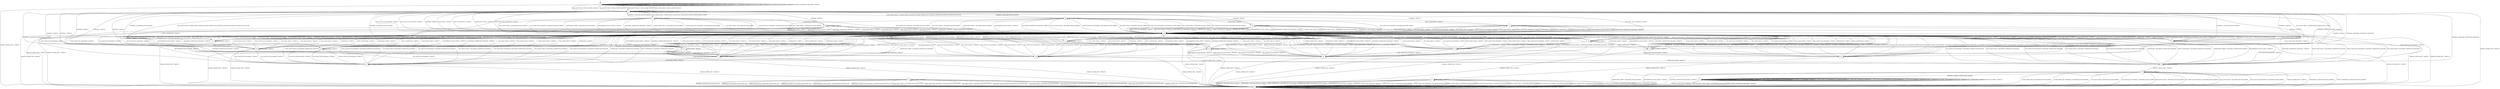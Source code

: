 digraph g {

	s0 [shape="circle" label="s0"];
	s1 [shape="circle" label="s1"];
	s2 [shape="circle" label="s2"];
	s3 [shape="circle" label="s3"];
	s4 [shape="circle" label="s4"];
	s5 [shape="circle" label="s5"];
	s6 [shape="circle" label="s6"];
	s7 [shape="circle" label="s7"];
	s8 [shape="circle" label="s8"];
	s9 [shape="circle" label="s9"];
	s10 [shape="circle" label="s10"];
	s11 [shape="circle" label="s11"];
	s12 [shape="circle" label="s12"];
	s13 [shape="circle" label="s13"];
	s14 [shape="circle" label="s14"];
	s15 [shape="circle" label="s15"];
	s16 [shape="circle" label="s16"];
	s17 [shape="circle" label="s17"];
	s18 [shape="circle" label="s18"];
	s19 [shape="circle" label="s19"];
	s20 [shape="circle" label="s20"];
	s21 [shape="circle" label="s21"];
	s22 [shape="circle" label="s22"];
	s23 [shape="circle" label="s23"];
	s24 [shape="circle" label="s24"];
	s25 [shape="circle" label="s25"];
	s26 [shape="circle" label="s26"];
	s27 [shape="circle" label="s27"];
	s28 [shape="circle" label="s28"];
	s0 -> s1 [label="ECDH_CLIENT_HELLO / HELLO_VERIFY_REQUEST"];
	s0 -> s0 [label="ECDH_CLIENT_KEY_EXCHANGE / TIMEOUT"];
	s0 -> s1 [label="DH_CLIENT_HELLO / HELLO_VERIFY_REQUEST"];
	s0 -> s0 [label="DH_CLIENT_KEY_EXCHANGE / TIMEOUT"];
	s0 -> s1 [label="PSK_CLIENT_HELLO / HELLO_VERIFY_REQUEST"];
	s0 -> s0 [label="PSK_CLIENT_KEY_EXCHANGE / TIMEOUT"];
	s0 -> s1 [label="RSA_CLIENT_HELLO / HELLO_VERIFY_REQUEST"];
	s0 -> s0 [label="RSA_CLIENT_KEY_EXCHANGE / TIMEOUT"];
	s0 -> s3 [label="CHANGE_CIPHER_SPEC / TIMEOUT"];
	s0 -> s0 [label="FINISHED / TIMEOUT"];
	s0 -> s0 [label="APPLICATION / TIMEOUT"];
	s0 -> s0 [label="CERTIFICATE / TIMEOUT"];
	s0 -> s0 [label="EMPTY_CERTIFICATE / TIMEOUT"];
	s0 -> s0 [label="CERTIFICATE_VERIFY / TIMEOUT"];
	s0 -> s0 [label="Alert(WARNING,CLOSE_NOTIFY) / TIMEOUT"];
	s0 -> s0 [label="Alert(FATAL,UNEXPECTED_MESSAGE) / TIMEOUT"];
	s1 -> s9 [label="ECDH_CLIENT_HELLO / SERVER_HELLO,CERTIFICATE,ECDHE_SERVER_KEY_EXCHANGE,CERTIFICATE_REQUEST,SERVER_HELLO_DONE"];
	s1 -> s20 [label="ECDH_CLIENT_KEY_EXCHANGE / TIMEOUT"];
	s1 -> s16 [label="DH_CLIENT_HELLO / SERVER_HELLO,CERTIFICATE,DHE_SERVER_KEY_EXCHANGE,CERTIFICATE_REQUEST,SERVER_HELLO_DONE"];
	s1 -> s20 [label="DH_CLIENT_KEY_EXCHANGE / TIMEOUT"];
	s1 -> s4 [label="PSK_CLIENT_HELLO / SERVER_HELLO,SERVER_HELLO_DONE"];
	s1 -> s20 [label="PSK_CLIENT_KEY_EXCHANGE / TIMEOUT"];
	s1 -> s2 [label="RSA_CLIENT_HELLO / SERVER_HELLO,CERTIFICATE,CERTIFICATE_REQUEST,SERVER_HELLO_DONE"];
	s1 -> s20 [label="RSA_CLIENT_KEY_EXCHANGE / TIMEOUT"];
	s1 -> s3 [label="CHANGE_CIPHER_SPEC / TIMEOUT"];
	s1 -> s1 [label="FINISHED / TIMEOUT"];
	s1 -> s1 [label="APPLICATION / TIMEOUT"];
	s1 -> s20 [label="CERTIFICATE / TIMEOUT"];
	s1 -> s20 [label="EMPTY_CERTIFICATE / TIMEOUT"];
	s1 -> s20 [label="CERTIFICATE_VERIFY / TIMEOUT"];
	s1 -> s1 [label="Alert(WARNING,CLOSE_NOTIFY) / TIMEOUT"];
	s1 -> s1 [label="Alert(FATAL,UNEXPECTED_MESSAGE) / TIMEOUT"];
	s2 -> s20 [label="ECDH_CLIENT_HELLO / Alert(FATAL,DECODE_ERROR)"];
	s2 -> s20 [label="ECDH_CLIENT_KEY_EXCHANGE / Alert(FATAL,DECODE_ERROR)"];
	s2 -> s20 [label="DH_CLIENT_HELLO / Alert(FATAL,DECODE_ERROR)"];
	s2 -> s20 [label="DH_CLIENT_KEY_EXCHANGE / Alert(FATAL,DECODE_ERROR)"];
	s2 -> s20 [label="PSK_CLIENT_HELLO / Alert(FATAL,DECODE_ERROR)"];
	s2 -> s20 [label="PSK_CLIENT_KEY_EXCHANGE / Alert(FATAL,DECODE_ERROR)"];
	s2 -> s20 [label="RSA_CLIENT_HELLO / Alert(FATAL,DECODE_ERROR)"];
	s2 -> s20 [label="RSA_CLIENT_KEY_EXCHANGE / Alert(FATAL,DECODE_ERROR)"];
	s2 -> s3 [label="CHANGE_CIPHER_SPEC / TIMEOUT"];
	s2 -> s1 [label="FINISHED / Alert(FATAL,DECODE_ERROR)"];
	s2 -> s2 [label="APPLICATION / TIMEOUT"];
	s2 -> s6 [label="CERTIFICATE / TIMEOUT"];
	s2 -> s8 [label="EMPTY_CERTIFICATE / TIMEOUT"];
	s2 -> s20 [label="CERTIFICATE_VERIFY / Alert(FATAL,DECODE_ERROR)"];
	s2 -> s20 [label="Alert(WARNING,CLOSE_NOTIFY) / TIMEOUT"];
	s2 -> s20 [label="Alert(FATAL,UNEXPECTED_MESSAGE) / TIMEOUT"];
	s3 -> s3 [label="ECDH_CLIENT_HELLO / TIMEOUT"];
	s3 -> s3 [label="ECDH_CLIENT_KEY_EXCHANGE / TIMEOUT"];
	s3 -> s3 [label="DH_CLIENT_HELLO / TIMEOUT"];
	s3 -> s3 [label="DH_CLIENT_KEY_EXCHANGE / TIMEOUT"];
	s3 -> s3 [label="PSK_CLIENT_HELLO / TIMEOUT"];
	s3 -> s3 [label="PSK_CLIENT_KEY_EXCHANGE / TIMEOUT"];
	s3 -> s3 [label="RSA_CLIENT_HELLO / TIMEOUT"];
	s3 -> s3 [label="RSA_CLIENT_KEY_EXCHANGE / TIMEOUT"];
	s3 -> s3 [label="CHANGE_CIPHER_SPEC / TIMEOUT"];
	s3 -> s3 [label="FINISHED / TIMEOUT"];
	s3 -> s3 [label="APPLICATION / TIMEOUT"];
	s3 -> s3 [label="CERTIFICATE / TIMEOUT"];
	s3 -> s3 [label="EMPTY_CERTIFICATE / TIMEOUT"];
	s3 -> s3 [label="CERTIFICATE_VERIFY / TIMEOUT"];
	s3 -> s3 [label="Alert(WARNING,CLOSE_NOTIFY) / TIMEOUT"];
	s3 -> s3 [label="Alert(FATAL,UNEXPECTED_MESSAGE) / TIMEOUT"];
	s4 -> s20 [label="ECDH_CLIENT_HELLO / TIMEOUT"];
	s4 -> s20 [label="ECDH_CLIENT_KEY_EXCHANGE / TIMEOUT"];
	s4 -> s20 [label="DH_CLIENT_HELLO / TIMEOUT"];
	s4 -> s20 [label="DH_CLIENT_KEY_EXCHANGE / Alert(FATAL,UNKNOWN_PSK_IDENTITY)"];
	s4 -> s20 [label="PSK_CLIENT_HELLO / TIMEOUT"];
	s4 -> s5 [label="PSK_CLIENT_KEY_EXCHANGE / TIMEOUT"];
	s4 -> s20 [label="RSA_CLIENT_HELLO / TIMEOUT"];
	s4 -> s20 [label="RSA_CLIENT_KEY_EXCHANGE / Alert(FATAL,UNKNOWN_PSK_IDENTITY)"];
	s4 -> s3 [label="CHANGE_CIPHER_SPEC / TIMEOUT"];
	s4 -> s1 [label="FINISHED / TIMEOUT"];
	s4 -> s4 [label="APPLICATION / TIMEOUT"];
	s4 -> s20 [label="CERTIFICATE / TIMEOUT"];
	s4 -> s20 [label="EMPTY_CERTIFICATE / TIMEOUT"];
	s4 -> s20 [label="CERTIFICATE_VERIFY / TIMEOUT"];
	s4 -> s20 [label="Alert(WARNING,CLOSE_NOTIFY) / TIMEOUT"];
	s4 -> s20 [label="Alert(FATAL,UNEXPECTED_MESSAGE) / TIMEOUT"];
	s5 -> s20 [label="ECDH_CLIENT_HELLO / Alert(FATAL,UNEXPECTED_MESSAGE)"];
	s5 -> s20 [label="ECDH_CLIENT_KEY_EXCHANGE / Alert(FATAL,UNEXPECTED_MESSAGE)"];
	s5 -> s20 [label="DH_CLIENT_HELLO / Alert(FATAL,UNEXPECTED_MESSAGE)"];
	s5 -> s20 [label="DH_CLIENT_KEY_EXCHANGE / Alert(FATAL,UNEXPECTED_MESSAGE)"];
	s5 -> s20 [label="PSK_CLIENT_HELLO / Alert(FATAL,UNEXPECTED_MESSAGE)"];
	s5 -> s20 [label="PSK_CLIENT_KEY_EXCHANGE / Alert(FATAL,UNEXPECTED_MESSAGE)"];
	s5 -> s20 [label="RSA_CLIENT_HELLO / Alert(FATAL,UNEXPECTED_MESSAGE)"];
	s5 -> s20 [label="RSA_CLIENT_KEY_EXCHANGE / Alert(FATAL,UNEXPECTED_MESSAGE)"];
	s5 -> s11 [label="CHANGE_CIPHER_SPEC / TIMEOUT"];
	s5 -> s1 [label="FINISHED / Alert(FATAL,UNEXPECTED_MESSAGE)"];
	s5 -> s5 [label="APPLICATION / TIMEOUT"];
	s5 -> s20 [label="CERTIFICATE / Alert(FATAL,UNEXPECTED_MESSAGE)"];
	s5 -> s20 [label="EMPTY_CERTIFICATE / Alert(FATAL,UNEXPECTED_MESSAGE)"];
	s5 -> s20 [label="CERTIFICATE_VERIFY / Alert(FATAL,UNEXPECTED_MESSAGE)"];
	s5 -> s20 [label="Alert(WARNING,CLOSE_NOTIFY) / TIMEOUT"];
	s5 -> s20 [label="Alert(FATAL,UNEXPECTED_MESSAGE) / TIMEOUT"];
	s6 -> s20 [label="ECDH_CLIENT_HELLO / TIMEOUT"];
	s6 -> s7 [label="ECDH_CLIENT_KEY_EXCHANGE / TIMEOUT"];
	s6 -> s20 [label="DH_CLIENT_HELLO / TIMEOUT"];
	s6 -> s7 [label="DH_CLIENT_KEY_EXCHANGE / TIMEOUT"];
	s6 -> s20 [label="PSK_CLIENT_HELLO / TIMEOUT"];
	s6 -> s7 [label="PSK_CLIENT_KEY_EXCHANGE / TIMEOUT"];
	s6 -> s20 [label="RSA_CLIENT_HELLO / TIMEOUT"];
	s6 -> s19 [label="RSA_CLIENT_KEY_EXCHANGE / TIMEOUT"];
	s6 -> s3 [label="CHANGE_CIPHER_SPEC / TIMEOUT"];
	s6 -> s1 [label="FINISHED / TIMEOUT"];
	s6 -> s6 [label="APPLICATION / TIMEOUT"];
	s6 -> s20 [label="CERTIFICATE / TIMEOUT"];
	s6 -> s20 [label="EMPTY_CERTIFICATE / TIMEOUT"];
	s6 -> s20 [label="CERTIFICATE_VERIFY / TIMEOUT"];
	s6 -> s20 [label="Alert(WARNING,CLOSE_NOTIFY) / TIMEOUT"];
	s6 -> s20 [label="Alert(FATAL,UNEXPECTED_MESSAGE) / TIMEOUT"];
	s7 -> s20 [label="ECDH_CLIENT_HELLO / TIMEOUT"];
	s7 -> s20 [label="ECDH_CLIENT_KEY_EXCHANGE / TIMEOUT"];
	s7 -> s20 [label="DH_CLIENT_HELLO / TIMEOUT"];
	s7 -> s20 [label="DH_CLIENT_KEY_EXCHANGE / TIMEOUT"];
	s7 -> s20 [label="PSK_CLIENT_HELLO / TIMEOUT"];
	s7 -> s20 [label="PSK_CLIENT_KEY_EXCHANGE / TIMEOUT"];
	s7 -> s20 [label="RSA_CLIENT_HELLO / TIMEOUT"];
	s7 -> s20 [label="RSA_CLIENT_KEY_EXCHANGE / TIMEOUT"];
	s7 -> s3 [label="CHANGE_CIPHER_SPEC / TIMEOUT"];
	s7 -> s1 [label="FINISHED / TIMEOUT"];
	s7 -> s7 [label="APPLICATION / TIMEOUT"];
	s7 -> s20 [label="CERTIFICATE / TIMEOUT"];
	s7 -> s20 [label="EMPTY_CERTIFICATE / TIMEOUT"];
	s7 -> s13 [label="CERTIFICATE_VERIFY / TIMEOUT"];
	s7 -> s20 [label="Alert(WARNING,CLOSE_NOTIFY) / TIMEOUT"];
	s7 -> s20 [label="Alert(FATAL,UNEXPECTED_MESSAGE) / TIMEOUT"];
	s8 -> s20 [label="ECDH_CLIENT_HELLO / TIMEOUT"];
	s8 -> s13 [label="ECDH_CLIENT_KEY_EXCHANGE / TIMEOUT"];
	s8 -> s20 [label="DH_CLIENT_HELLO / TIMEOUT"];
	s8 -> s13 [label="DH_CLIENT_KEY_EXCHANGE / TIMEOUT"];
	s8 -> s20 [label="PSK_CLIENT_HELLO / TIMEOUT"];
	s8 -> s13 [label="PSK_CLIENT_KEY_EXCHANGE / TIMEOUT"];
	s8 -> s20 [label="RSA_CLIENT_HELLO / TIMEOUT"];
	s8 -> s5 [label="RSA_CLIENT_KEY_EXCHANGE / TIMEOUT"];
	s8 -> s3 [label="CHANGE_CIPHER_SPEC / TIMEOUT"];
	s8 -> s1 [label="FINISHED / TIMEOUT"];
	s8 -> s8 [label="APPLICATION / TIMEOUT"];
	s8 -> s20 [label="CERTIFICATE / TIMEOUT"];
	s8 -> s20 [label="EMPTY_CERTIFICATE / TIMEOUT"];
	s8 -> s20 [label="CERTIFICATE_VERIFY / TIMEOUT"];
	s8 -> s20 [label="Alert(WARNING,CLOSE_NOTIFY) / TIMEOUT"];
	s8 -> s20 [label="Alert(FATAL,UNEXPECTED_MESSAGE) / TIMEOUT"];
	s9 -> s20 [label="ECDH_CLIENT_HELLO / Alert(FATAL,DECODE_ERROR)"];
	s9 -> s20 [label="ECDH_CLIENT_KEY_EXCHANGE / Alert(FATAL,DECODE_ERROR)"];
	s9 -> s20 [label="DH_CLIENT_HELLO / Alert(FATAL,DECODE_ERROR)"];
	s9 -> s20 [label="DH_CLIENT_KEY_EXCHANGE / Alert(FATAL,DECODE_ERROR)"];
	s9 -> s20 [label="PSK_CLIENT_HELLO / Alert(FATAL,DECODE_ERROR)"];
	s9 -> s20 [label="PSK_CLIENT_KEY_EXCHANGE / Alert(FATAL,DECODE_ERROR)"];
	s9 -> s20 [label="RSA_CLIENT_HELLO / Alert(FATAL,DECODE_ERROR)"];
	s9 -> s20 [label="RSA_CLIENT_KEY_EXCHANGE / Alert(FATAL,DECODE_ERROR)"];
	s9 -> s3 [label="CHANGE_CIPHER_SPEC / TIMEOUT"];
	s9 -> s1 [label="FINISHED / Alert(FATAL,DECODE_ERROR)"];
	s9 -> s9 [label="APPLICATION / TIMEOUT"];
	s9 -> s10 [label="CERTIFICATE / TIMEOUT"];
	s9 -> s15 [label="EMPTY_CERTIFICATE / TIMEOUT"];
	s9 -> s20 [label="CERTIFICATE_VERIFY / Alert(FATAL,DECODE_ERROR)"];
	s9 -> s20 [label="Alert(WARNING,CLOSE_NOTIFY) / TIMEOUT"];
	s9 -> s20 [label="Alert(FATAL,UNEXPECTED_MESSAGE) / TIMEOUT"];
	s10 -> s20 [label="ECDH_CLIENT_HELLO / TIMEOUT"];
	s10 -> s19 [label="ECDH_CLIENT_KEY_EXCHANGE / TIMEOUT"];
	s10 -> s20 [label="DH_CLIENT_HELLO / TIMEOUT"];
	s10 -> s20 [label="DH_CLIENT_KEY_EXCHANGE / TIMEOUT"];
	s10 -> s20 [label="PSK_CLIENT_HELLO / TIMEOUT"];
	s10 -> s20 [label="PSK_CLIENT_KEY_EXCHANGE / TIMEOUT"];
	s10 -> s20 [label="RSA_CLIENT_HELLO / TIMEOUT"];
	s10 -> s20 [label="RSA_CLIENT_KEY_EXCHANGE / TIMEOUT"];
	s10 -> s3 [label="CHANGE_CIPHER_SPEC / TIMEOUT"];
	s10 -> s1 [label="FINISHED / TIMEOUT"];
	s10 -> s10 [label="APPLICATION / TIMEOUT"];
	s10 -> s20 [label="CERTIFICATE / TIMEOUT"];
	s10 -> s20 [label="EMPTY_CERTIFICATE / TIMEOUT"];
	s10 -> s20 [label="CERTIFICATE_VERIFY / TIMEOUT"];
	s10 -> s20 [label="Alert(WARNING,CLOSE_NOTIFY) / TIMEOUT"];
	s10 -> s20 [label="Alert(FATAL,UNEXPECTED_MESSAGE) / TIMEOUT"];
	s11 -> s3 [label="ECDH_CLIENT_HELLO / Alert(FATAL,DECODE_ERROR)"];
	s11 -> s3 [label="ECDH_CLIENT_KEY_EXCHANGE / Alert(FATAL,DECODE_ERROR)"];
	s11 -> s3 [label="DH_CLIENT_HELLO / Alert(FATAL,DECODE_ERROR)"];
	s11 -> s3 [label="DH_CLIENT_KEY_EXCHANGE / Alert(FATAL,DECODE_ERROR)"];
	s11 -> s3 [label="PSK_CLIENT_HELLO / Alert(FATAL,DECODE_ERROR)"];
	s11 -> s3 [label="PSK_CLIENT_KEY_EXCHANGE / Alert(FATAL,DECODE_ERROR)"];
	s11 -> s3 [label="RSA_CLIENT_HELLO / Alert(FATAL,DECODE_ERROR)"];
	s11 -> s3 [label="RSA_CLIENT_KEY_EXCHANGE / Alert(FATAL,DECODE_ERROR)"];
	s11 -> s3 [label="CHANGE_CIPHER_SPEC / TIMEOUT"];
	s11 -> s12 [label="FINISHED / CHANGE_CIPHER_SPEC,FINISHED"];
	s11 -> s11 [label="APPLICATION / TIMEOUT"];
	s11 -> s3 [label="CERTIFICATE / Alert(FATAL,DECODE_ERROR)"];
	s11 -> s3 [label="EMPTY_CERTIFICATE / Alert(FATAL,DECODE_ERROR)"];
	s11 -> s3 [label="CERTIFICATE_VERIFY / Alert(FATAL,DECODE_ERROR)"];
	s11 -> s3 [label="Alert(WARNING,CLOSE_NOTIFY) / TIMEOUT"];
	s11 -> s3 [label="Alert(FATAL,UNEXPECTED_MESSAGE) / TIMEOUT"];
	s12 -> s12 [label="ECDH_CLIENT_HELLO / Alert(WARNING,NO_RENEGOTIATION)"];
	s12 -> s12 [label="ECDH_CLIENT_KEY_EXCHANGE / TIMEOUT"];
	s12 -> s12 [label="DH_CLIENT_HELLO / Alert(WARNING,NO_RENEGOTIATION)"];
	s12 -> s12 [label="DH_CLIENT_KEY_EXCHANGE / TIMEOUT"];
	s12 -> s12 [label="PSK_CLIENT_HELLO / Alert(WARNING,NO_RENEGOTIATION)"];
	s12 -> s12 [label="PSK_CLIENT_KEY_EXCHANGE / TIMEOUT"];
	s12 -> s12 [label="RSA_CLIENT_HELLO / Alert(WARNING,NO_RENEGOTIATION)"];
	s12 -> s12 [label="RSA_CLIENT_KEY_EXCHANGE / TIMEOUT"];
	s12 -> s3 [label="CHANGE_CIPHER_SPEC / TIMEOUT"];
	s12 -> s12 [label="FINISHED / TIMEOUT"];
	s12 -> s12 [label="APPLICATION / APPLICATION"];
	s12 -> s12 [label="CERTIFICATE / TIMEOUT"];
	s12 -> s12 [label="EMPTY_CERTIFICATE / TIMEOUT"];
	s12 -> s12 [label="CERTIFICATE_VERIFY / TIMEOUT"];
	s12 -> s3 [label="Alert(WARNING,CLOSE_NOTIFY) / Alert(WARNING,CLOSE_NOTIFY)"];
	s12 -> s3 [label="Alert(FATAL,UNEXPECTED_MESSAGE) / TIMEOUT"];
	s13 -> s20 [label="ECDH_CLIENT_HELLO / Alert(FATAL,UNEXPECTED_MESSAGE)"];
	s13 -> s20 [label="ECDH_CLIENT_KEY_EXCHANGE / Alert(FATAL,UNEXPECTED_MESSAGE)"];
	s13 -> s20 [label="DH_CLIENT_HELLO / Alert(FATAL,UNEXPECTED_MESSAGE)"];
	s13 -> s20 [label="DH_CLIENT_KEY_EXCHANGE / Alert(FATAL,UNEXPECTED_MESSAGE)"];
	s13 -> s20 [label="PSK_CLIENT_HELLO / Alert(FATAL,UNEXPECTED_MESSAGE)"];
	s13 -> s20 [label="PSK_CLIENT_KEY_EXCHANGE / Alert(FATAL,UNEXPECTED_MESSAGE)"];
	s13 -> s20 [label="RSA_CLIENT_HELLO / Alert(FATAL,UNEXPECTED_MESSAGE)"];
	s13 -> s20 [label="RSA_CLIENT_KEY_EXCHANGE / Alert(FATAL,UNEXPECTED_MESSAGE)"];
	s13 -> s14 [label="CHANGE_CIPHER_SPEC / TIMEOUT"];
	s13 -> s1 [label="FINISHED / Alert(FATAL,UNEXPECTED_MESSAGE)"];
	s13 -> s13 [label="APPLICATION / TIMEOUT"];
	s13 -> s20 [label="CERTIFICATE / Alert(FATAL,UNEXPECTED_MESSAGE)"];
	s13 -> s20 [label="EMPTY_CERTIFICATE / Alert(FATAL,UNEXPECTED_MESSAGE)"];
	s13 -> s20 [label="CERTIFICATE_VERIFY / Alert(FATAL,UNEXPECTED_MESSAGE)"];
	s13 -> s20 [label="Alert(WARNING,CLOSE_NOTIFY) / TIMEOUT"];
	s13 -> s20 [label="Alert(FATAL,UNEXPECTED_MESSAGE) / TIMEOUT"];
	s14 -> s3 [label="ECDH_CLIENT_HELLO / Alert(FATAL,BAD_RECORD_MAC)"];
	s14 -> s3 [label="ECDH_CLIENT_KEY_EXCHANGE / Alert(FATAL,BAD_RECORD_MAC)"];
	s14 -> s3 [label="DH_CLIENT_HELLO / Alert(FATAL,BAD_RECORD_MAC)"];
	s14 -> s3 [label="DH_CLIENT_KEY_EXCHANGE / Alert(FATAL,BAD_RECORD_MAC)"];
	s14 -> s3 [label="PSK_CLIENT_HELLO / Alert(FATAL,BAD_RECORD_MAC)"];
	s14 -> s3 [label="PSK_CLIENT_KEY_EXCHANGE / Alert(FATAL,BAD_RECORD_MAC)"];
	s14 -> s3 [label="RSA_CLIENT_HELLO / Alert(FATAL,BAD_RECORD_MAC)"];
	s14 -> s3 [label="RSA_CLIENT_KEY_EXCHANGE / Alert(FATAL,BAD_RECORD_MAC)"];
	s14 -> s3 [label="CHANGE_CIPHER_SPEC / Alert(FATAL,BAD_RECORD_MAC)"];
	s14 -> s3 [label="FINISHED / Alert(FATAL,BAD_RECORD_MAC)"];
	s14 -> s14 [label="APPLICATION / TIMEOUT"];
	s14 -> s3 [label="CERTIFICATE / Alert(FATAL,BAD_RECORD_MAC)"];
	s14 -> s3 [label="EMPTY_CERTIFICATE / Alert(FATAL,BAD_RECORD_MAC)"];
	s14 -> s3 [label="CERTIFICATE_VERIFY / Alert(FATAL,BAD_RECORD_MAC)"];
	s14 -> s3 [label="Alert(WARNING,CLOSE_NOTIFY) / Alert(FATAL,BAD_RECORD_MAC)"];
	s14 -> s3 [label="Alert(FATAL,UNEXPECTED_MESSAGE) / Alert(FATAL,BAD_RECORD_MAC)"];
	s15 -> s20 [label="ECDH_CLIENT_HELLO / TIMEOUT"];
	s15 -> s5 [label="ECDH_CLIENT_KEY_EXCHANGE / TIMEOUT"];
	s15 -> s20 [label="DH_CLIENT_HELLO / TIMEOUT"];
	s15 -> s20 [label="DH_CLIENT_KEY_EXCHANGE / TIMEOUT"];
	s15 -> s20 [label="PSK_CLIENT_HELLO / TIMEOUT"];
	s15 -> s20 [label="PSK_CLIENT_KEY_EXCHANGE / TIMEOUT"];
	s15 -> s20 [label="RSA_CLIENT_HELLO / TIMEOUT"];
	s15 -> s20 [label="RSA_CLIENT_KEY_EXCHANGE / TIMEOUT"];
	s15 -> s3 [label="CHANGE_CIPHER_SPEC / TIMEOUT"];
	s15 -> s1 [label="FINISHED / TIMEOUT"];
	s15 -> s15 [label="APPLICATION / TIMEOUT"];
	s15 -> s20 [label="CERTIFICATE / TIMEOUT"];
	s15 -> s20 [label="EMPTY_CERTIFICATE / TIMEOUT"];
	s15 -> s20 [label="CERTIFICATE_VERIFY / TIMEOUT"];
	s15 -> s20 [label="Alert(WARNING,CLOSE_NOTIFY) / TIMEOUT"];
	s15 -> s20 [label="Alert(FATAL,UNEXPECTED_MESSAGE) / TIMEOUT"];
	s16 -> s20 [label="ECDH_CLIENT_HELLO / Alert(FATAL,DECODE_ERROR)"];
	s16 -> s20 [label="ECDH_CLIENT_KEY_EXCHANGE / Alert(FATAL,DECODE_ERROR)"];
	s16 -> s20 [label="DH_CLIENT_HELLO / Alert(FATAL,DECODE_ERROR)"];
	s16 -> s20 [label="DH_CLIENT_KEY_EXCHANGE / Alert(FATAL,DECODE_ERROR)"];
	s16 -> s20 [label="PSK_CLIENT_HELLO / Alert(FATAL,DECODE_ERROR)"];
	s16 -> s20 [label="PSK_CLIENT_KEY_EXCHANGE / Alert(FATAL,DECODE_ERROR)"];
	s16 -> s20 [label="RSA_CLIENT_HELLO / Alert(FATAL,DECODE_ERROR)"];
	s16 -> s20 [label="RSA_CLIENT_KEY_EXCHANGE / Alert(FATAL,DECODE_ERROR)"];
	s16 -> s3 [label="CHANGE_CIPHER_SPEC / TIMEOUT"];
	s16 -> s1 [label="FINISHED / Alert(FATAL,DECODE_ERROR)"];
	s16 -> s16 [label="APPLICATION / TIMEOUT"];
	s16 -> s17 [label="CERTIFICATE / TIMEOUT"];
	s16 -> s18 [label="EMPTY_CERTIFICATE / TIMEOUT"];
	s16 -> s20 [label="CERTIFICATE_VERIFY / Alert(FATAL,DECODE_ERROR)"];
	s16 -> s20 [label="Alert(WARNING,CLOSE_NOTIFY) / TIMEOUT"];
	s16 -> s20 [label="Alert(FATAL,UNEXPECTED_MESSAGE) / TIMEOUT"];
	s17 -> s20 [label="ECDH_CLIENT_HELLO / TIMEOUT"];
	s17 -> s20 [label="ECDH_CLIENT_KEY_EXCHANGE / TIMEOUT"];
	s17 -> s20 [label="DH_CLIENT_HELLO / TIMEOUT"];
	s17 -> s19 [label="DH_CLIENT_KEY_EXCHANGE / TIMEOUT"];
	s17 -> s20 [label="PSK_CLIENT_HELLO / TIMEOUT"];
	s17 -> s7 [label="PSK_CLIENT_KEY_EXCHANGE / TIMEOUT"];
	s17 -> s20 [label="RSA_CLIENT_HELLO / TIMEOUT"];
	s17 -> s7 [label="RSA_CLIENT_KEY_EXCHANGE / TIMEOUT"];
	s17 -> s3 [label="CHANGE_CIPHER_SPEC / TIMEOUT"];
	s17 -> s1 [label="FINISHED / TIMEOUT"];
	s17 -> s17 [label="APPLICATION / TIMEOUT"];
	s17 -> s20 [label="CERTIFICATE / TIMEOUT"];
	s17 -> s20 [label="EMPTY_CERTIFICATE / TIMEOUT"];
	s17 -> s20 [label="CERTIFICATE_VERIFY / TIMEOUT"];
	s17 -> s20 [label="Alert(WARNING,CLOSE_NOTIFY) / TIMEOUT"];
	s17 -> s20 [label="Alert(FATAL,UNEXPECTED_MESSAGE) / TIMEOUT"];
	s18 -> s20 [label="ECDH_CLIENT_HELLO / TIMEOUT"];
	s18 -> s20 [label="ECDH_CLIENT_KEY_EXCHANGE / TIMEOUT"];
	s18 -> s20 [label="DH_CLIENT_HELLO / TIMEOUT"];
	s18 -> s5 [label="DH_CLIENT_KEY_EXCHANGE / TIMEOUT"];
	s18 -> s20 [label="PSK_CLIENT_HELLO / TIMEOUT"];
	s18 -> s13 [label="PSK_CLIENT_KEY_EXCHANGE / TIMEOUT"];
	s18 -> s20 [label="RSA_CLIENT_HELLO / TIMEOUT"];
	s18 -> s13 [label="RSA_CLIENT_KEY_EXCHANGE / TIMEOUT"];
	s18 -> s3 [label="CHANGE_CIPHER_SPEC / TIMEOUT"];
	s18 -> s1 [label="FINISHED / TIMEOUT"];
	s18 -> s18 [label="APPLICATION / TIMEOUT"];
	s18 -> s20 [label="CERTIFICATE / TIMEOUT"];
	s18 -> s20 [label="EMPTY_CERTIFICATE / TIMEOUT"];
	s18 -> s20 [label="CERTIFICATE_VERIFY / TIMEOUT"];
	s18 -> s20 [label="Alert(WARNING,CLOSE_NOTIFY) / TIMEOUT"];
	s18 -> s20 [label="Alert(FATAL,UNEXPECTED_MESSAGE) / TIMEOUT"];
	s19 -> s20 [label="ECDH_CLIENT_HELLO / TIMEOUT"];
	s19 -> s20 [label="ECDH_CLIENT_KEY_EXCHANGE / TIMEOUT"];
	s19 -> s20 [label="DH_CLIENT_HELLO / TIMEOUT"];
	s19 -> s20 [label="DH_CLIENT_KEY_EXCHANGE / TIMEOUT"];
	s19 -> s20 [label="PSK_CLIENT_HELLO / TIMEOUT"];
	s19 -> s20 [label="PSK_CLIENT_KEY_EXCHANGE / TIMEOUT"];
	s19 -> s20 [label="RSA_CLIENT_HELLO / TIMEOUT"];
	s19 -> s20 [label="RSA_CLIENT_KEY_EXCHANGE / TIMEOUT"];
	s19 -> s3 [label="CHANGE_CIPHER_SPEC / TIMEOUT"];
	s19 -> s1 [label="FINISHED / TIMEOUT"];
	s19 -> s19 [label="APPLICATION / TIMEOUT"];
	s19 -> s20 [label="CERTIFICATE / TIMEOUT"];
	s19 -> s20 [label="EMPTY_CERTIFICATE / TIMEOUT"];
	s19 -> s5 [label="CERTIFICATE_VERIFY / TIMEOUT"];
	s19 -> s20 [label="Alert(WARNING,CLOSE_NOTIFY) / TIMEOUT"];
	s19 -> s20 [label="Alert(FATAL,UNEXPECTED_MESSAGE) / TIMEOUT"];
	s20 -> s24 [label="ECDH_CLIENT_HELLO / SERVER_HELLO,CERTIFICATE,ECDHE_SERVER_KEY_EXCHANGE,CERTIFICATE_REQUEST,SERVER_HELLO_DONE"];
	s20 -> s20 [label="ECDH_CLIENT_KEY_EXCHANGE / TIMEOUT"];
	s20 -> s16 [label="DH_CLIENT_HELLO / SERVER_HELLO,CERTIFICATE,DHE_SERVER_KEY_EXCHANGE,CERTIFICATE_REQUEST,SERVER_HELLO_DONE"];
	s20 -> s20 [label="DH_CLIENT_KEY_EXCHANGE / TIMEOUT"];
	s20 -> s4 [label="PSK_CLIENT_HELLO / SERVER_HELLO,SERVER_HELLO_DONE"];
	s20 -> s20 [label="PSK_CLIENT_KEY_EXCHANGE / TIMEOUT"];
	s20 -> s21 [label="RSA_CLIENT_HELLO / SERVER_HELLO,CERTIFICATE,CERTIFICATE_REQUEST,SERVER_HELLO_DONE"];
	s20 -> s20 [label="RSA_CLIENT_KEY_EXCHANGE / TIMEOUT"];
	s20 -> s3 [label="CHANGE_CIPHER_SPEC / TIMEOUT"];
	s20 -> s1 [label="FINISHED / TIMEOUT"];
	s20 -> s20 [label="APPLICATION / TIMEOUT"];
	s20 -> s20 [label="CERTIFICATE / TIMEOUT"];
	s20 -> s20 [label="EMPTY_CERTIFICATE / TIMEOUT"];
	s20 -> s20 [label="CERTIFICATE_VERIFY / TIMEOUT"];
	s20 -> s20 [label="Alert(WARNING,CLOSE_NOTIFY) / TIMEOUT"];
	s20 -> s20 [label="Alert(FATAL,UNEXPECTED_MESSAGE) / TIMEOUT"];
	s21 -> s20 [label="ECDH_CLIENT_HELLO / Alert(FATAL,DECODE_ERROR)"];
	s21 -> s20 [label="ECDH_CLIENT_KEY_EXCHANGE / Alert(FATAL,DECODE_ERROR)"];
	s21 -> s20 [label="DH_CLIENT_HELLO / Alert(FATAL,DECODE_ERROR)"];
	s21 -> s20 [label="DH_CLIENT_KEY_EXCHANGE / Alert(FATAL,DECODE_ERROR)"];
	s21 -> s20 [label="PSK_CLIENT_HELLO / Alert(FATAL,DECODE_ERROR)"];
	s21 -> s20 [label="PSK_CLIENT_KEY_EXCHANGE / Alert(FATAL,DECODE_ERROR)"];
	s21 -> s20 [label="RSA_CLIENT_HELLO / Alert(FATAL,DECODE_ERROR)"];
	s21 -> s20 [label="RSA_CLIENT_KEY_EXCHANGE / Alert(FATAL,DECODE_ERROR)"];
	s21 -> s3 [label="CHANGE_CIPHER_SPEC / TIMEOUT"];
	s21 -> s1 [label="FINISHED / Alert(FATAL,DECODE_ERROR)"];
	s21 -> s21 [label="APPLICATION / TIMEOUT"];
	s21 -> s22 [label="CERTIFICATE / TIMEOUT"];
	s21 -> s8 [label="EMPTY_CERTIFICATE / TIMEOUT"];
	s21 -> s20 [label="CERTIFICATE_VERIFY / Alert(FATAL,DECODE_ERROR)"];
	s21 -> s20 [label="Alert(WARNING,CLOSE_NOTIFY) / TIMEOUT"];
	s21 -> s20 [label="Alert(FATAL,UNEXPECTED_MESSAGE) / TIMEOUT"];
	s22 -> s20 [label="ECDH_CLIENT_HELLO / TIMEOUT"];
	s22 -> s23 [label="ECDH_CLIENT_KEY_EXCHANGE / TIMEOUT"];
	s22 -> s20 [label="DH_CLIENT_HELLO / TIMEOUT"];
	s22 -> s23 [label="DH_CLIENT_KEY_EXCHANGE / TIMEOUT"];
	s22 -> s20 [label="PSK_CLIENT_HELLO / TIMEOUT"];
	s22 -> s23 [label="PSK_CLIENT_KEY_EXCHANGE / TIMEOUT"];
	s22 -> s20 [label="RSA_CLIENT_HELLO / TIMEOUT"];
	s22 -> s23 [label="RSA_CLIENT_KEY_EXCHANGE / TIMEOUT"];
	s22 -> s3 [label="CHANGE_CIPHER_SPEC / TIMEOUT"];
	s22 -> s1 [label="FINISHED / TIMEOUT"];
	s22 -> s22 [label="APPLICATION / TIMEOUT"];
	s22 -> s20 [label="CERTIFICATE / TIMEOUT"];
	s22 -> s20 [label="EMPTY_CERTIFICATE / TIMEOUT"];
	s22 -> s20 [label="CERTIFICATE_VERIFY / TIMEOUT"];
	s22 -> s20 [label="Alert(WARNING,CLOSE_NOTIFY) / TIMEOUT"];
	s22 -> s20 [label="Alert(FATAL,UNEXPECTED_MESSAGE) / TIMEOUT"];
	s23 -> s20 [label="ECDH_CLIENT_HELLO / TIMEOUT"];
	s23 -> s20 [label="ECDH_CLIENT_KEY_EXCHANGE / TIMEOUT"];
	s23 -> s20 [label="DH_CLIENT_HELLO / TIMEOUT"];
	s23 -> s20 [label="DH_CLIENT_KEY_EXCHANGE / TIMEOUT"];
	s23 -> s20 [label="PSK_CLIENT_HELLO / TIMEOUT"];
	s23 -> s20 [label="PSK_CLIENT_KEY_EXCHANGE / TIMEOUT"];
	s23 -> s20 [label="RSA_CLIENT_HELLO / TIMEOUT"];
	s23 -> s20 [label="RSA_CLIENT_KEY_EXCHANGE / TIMEOUT"];
	s23 -> s3 [label="CHANGE_CIPHER_SPEC / TIMEOUT"];
	s23 -> s1 [label="FINISHED / TIMEOUT"];
	s23 -> s23 [label="APPLICATION / TIMEOUT"];
	s23 -> s20 [label="CERTIFICATE / TIMEOUT"];
	s23 -> s20 [label="EMPTY_CERTIFICATE / TIMEOUT"];
	s23 -> s20 [label="CERTIFICATE_VERIFY / TIMEOUT"];
	s23 -> s20 [label="Alert(WARNING,CLOSE_NOTIFY) / TIMEOUT"];
	s23 -> s20 [label="Alert(FATAL,UNEXPECTED_MESSAGE) / TIMEOUT"];
	s24 -> s20 [label="ECDH_CLIENT_HELLO / Alert(FATAL,DECODE_ERROR)"];
	s24 -> s20 [label="ECDH_CLIENT_KEY_EXCHANGE / Alert(FATAL,DECODE_ERROR)"];
	s24 -> s20 [label="DH_CLIENT_HELLO / Alert(FATAL,DECODE_ERROR)"];
	s24 -> s20 [label="DH_CLIENT_KEY_EXCHANGE / Alert(FATAL,DECODE_ERROR)"];
	s24 -> s20 [label="PSK_CLIENT_HELLO / Alert(FATAL,DECODE_ERROR)"];
	s24 -> s20 [label="PSK_CLIENT_KEY_EXCHANGE / Alert(FATAL,DECODE_ERROR)"];
	s24 -> s20 [label="RSA_CLIENT_HELLO / Alert(FATAL,DECODE_ERROR)"];
	s24 -> s20 [label="RSA_CLIENT_KEY_EXCHANGE / Alert(FATAL,DECODE_ERROR)"];
	s24 -> s3 [label="CHANGE_CIPHER_SPEC / TIMEOUT"];
	s24 -> s1 [label="FINISHED / Alert(FATAL,DECODE_ERROR)"];
	s24 -> s24 [label="APPLICATION / TIMEOUT"];
	s24 -> s28 [label="CERTIFICATE / TIMEOUT"];
	s24 -> s25 [label="EMPTY_CERTIFICATE / TIMEOUT"];
	s24 -> s20 [label="CERTIFICATE_VERIFY / Alert(FATAL,DECODE_ERROR)"];
	s24 -> s20 [label="Alert(WARNING,CLOSE_NOTIFY) / TIMEOUT"];
	s24 -> s20 [label="Alert(FATAL,UNEXPECTED_MESSAGE) / TIMEOUT"];
	s25 -> s20 [label="ECDH_CLIENT_HELLO / TIMEOUT"];
	s25 -> s26 [label="ECDH_CLIENT_KEY_EXCHANGE / TIMEOUT"];
	s25 -> s20 [label="DH_CLIENT_HELLO / TIMEOUT"];
	s25 -> s20 [label="DH_CLIENT_KEY_EXCHANGE / TIMEOUT"];
	s25 -> s20 [label="PSK_CLIENT_HELLO / TIMEOUT"];
	s25 -> s20 [label="PSK_CLIENT_KEY_EXCHANGE / TIMEOUT"];
	s25 -> s20 [label="RSA_CLIENT_HELLO / TIMEOUT"];
	s25 -> s20 [label="RSA_CLIENT_KEY_EXCHANGE / TIMEOUT"];
	s25 -> s3 [label="CHANGE_CIPHER_SPEC / TIMEOUT"];
	s25 -> s1 [label="FINISHED / TIMEOUT"];
	s25 -> s25 [label="APPLICATION / TIMEOUT"];
	s25 -> s20 [label="CERTIFICATE / TIMEOUT"];
	s25 -> s20 [label="EMPTY_CERTIFICATE / TIMEOUT"];
	s25 -> s20 [label="CERTIFICATE_VERIFY / TIMEOUT"];
	s25 -> s20 [label="Alert(WARNING,CLOSE_NOTIFY) / TIMEOUT"];
	s25 -> s20 [label="Alert(FATAL,UNEXPECTED_MESSAGE) / TIMEOUT"];
	s26 -> s20 [label="ECDH_CLIENT_HELLO / Alert(FATAL,UNEXPECTED_MESSAGE)"];
	s26 -> s20 [label="ECDH_CLIENT_KEY_EXCHANGE / Alert(FATAL,UNEXPECTED_MESSAGE)"];
	s26 -> s20 [label="DH_CLIENT_HELLO / Alert(FATAL,UNEXPECTED_MESSAGE)"];
	s26 -> s20 [label="DH_CLIENT_KEY_EXCHANGE / Alert(FATAL,UNEXPECTED_MESSAGE)"];
	s26 -> s20 [label="PSK_CLIENT_HELLO / Alert(FATAL,UNEXPECTED_MESSAGE)"];
	s26 -> s20 [label="PSK_CLIENT_KEY_EXCHANGE / Alert(FATAL,UNEXPECTED_MESSAGE)"];
	s26 -> s20 [label="RSA_CLIENT_HELLO / Alert(FATAL,UNEXPECTED_MESSAGE)"];
	s26 -> s20 [label="RSA_CLIENT_KEY_EXCHANGE / Alert(FATAL,UNEXPECTED_MESSAGE)"];
	s26 -> s27 [label="CHANGE_CIPHER_SPEC / TIMEOUT"];
	s26 -> s1 [label="FINISHED / Alert(FATAL,UNEXPECTED_MESSAGE)"];
	s26 -> s26 [label="APPLICATION / TIMEOUT"];
	s26 -> s20 [label="CERTIFICATE / Alert(FATAL,UNEXPECTED_MESSAGE)"];
	s26 -> s20 [label="EMPTY_CERTIFICATE / Alert(FATAL,UNEXPECTED_MESSAGE)"];
	s26 -> s20 [label="CERTIFICATE_VERIFY / Alert(FATAL,UNEXPECTED_MESSAGE)"];
	s26 -> s20 [label="Alert(WARNING,CLOSE_NOTIFY) / TIMEOUT"];
	s26 -> s20 [label="Alert(FATAL,UNEXPECTED_MESSAGE) / TIMEOUT"];
	s27 -> s3 [label="ECDH_CLIENT_HELLO / Alert(FATAL,DECODE_ERROR)"];
	s27 -> s3 [label="ECDH_CLIENT_KEY_EXCHANGE / Alert(FATAL,DECODE_ERROR)"];
	s27 -> s3 [label="DH_CLIENT_HELLO / Alert(FATAL,DECODE_ERROR)"];
	s27 -> s3 [label="DH_CLIENT_KEY_EXCHANGE / Alert(FATAL,DECODE_ERROR)"];
	s27 -> s3 [label="PSK_CLIENT_HELLO / Alert(FATAL,DECODE_ERROR)"];
	s27 -> s3 [label="PSK_CLIENT_KEY_EXCHANGE / Alert(FATAL,DECODE_ERROR)"];
	s27 -> s3 [label="RSA_CLIENT_HELLO / Alert(FATAL,DECODE_ERROR)"];
	s27 -> s3 [label="RSA_CLIENT_KEY_EXCHANGE / Alert(FATAL,DECODE_ERROR)"];
	s27 -> s3 [label="CHANGE_CIPHER_SPEC / TIMEOUT"];
	s27 -> s3 [label="FINISHED / Alert(FATAL,DECODE_ERROR)"];
	s27 -> s27 [label="APPLICATION / TIMEOUT"];
	s27 -> s3 [label="CERTIFICATE / Alert(FATAL,DECODE_ERROR)"];
	s27 -> s3 [label="EMPTY_CERTIFICATE / Alert(FATAL,DECODE_ERROR)"];
	s27 -> s3 [label="CERTIFICATE_VERIFY / Alert(FATAL,DECODE_ERROR)"];
	s27 -> s3 [label="Alert(WARNING,CLOSE_NOTIFY) / TIMEOUT"];
	s27 -> s3 [label="Alert(FATAL,UNEXPECTED_MESSAGE) / TIMEOUT"];
	s28 -> s20 [label="ECDH_CLIENT_HELLO / TIMEOUT"];
	s28 -> s23 [label="ECDH_CLIENT_KEY_EXCHANGE / TIMEOUT"];
	s28 -> s20 [label="DH_CLIENT_HELLO / TIMEOUT"];
	s28 -> s20 [label="DH_CLIENT_KEY_EXCHANGE / TIMEOUT"];
	s28 -> s20 [label="PSK_CLIENT_HELLO / TIMEOUT"];
	s28 -> s20 [label="PSK_CLIENT_KEY_EXCHANGE / TIMEOUT"];
	s28 -> s20 [label="RSA_CLIENT_HELLO / TIMEOUT"];
	s28 -> s20 [label="RSA_CLIENT_KEY_EXCHANGE / TIMEOUT"];
	s28 -> s3 [label="CHANGE_CIPHER_SPEC / TIMEOUT"];
	s28 -> s1 [label="FINISHED / TIMEOUT"];
	s28 -> s28 [label="APPLICATION / TIMEOUT"];
	s28 -> s20 [label="CERTIFICATE / TIMEOUT"];
	s28 -> s20 [label="EMPTY_CERTIFICATE / TIMEOUT"];
	s28 -> s20 [label="CERTIFICATE_VERIFY / TIMEOUT"];
	s28 -> s20 [label="Alert(WARNING,CLOSE_NOTIFY) / TIMEOUT"];
	s28 -> s20 [label="Alert(FATAL,UNEXPECTED_MESSAGE) / TIMEOUT"];

__start0 [label="" shape="none" width="0" height="0"];
__start0 -> s0;

}
